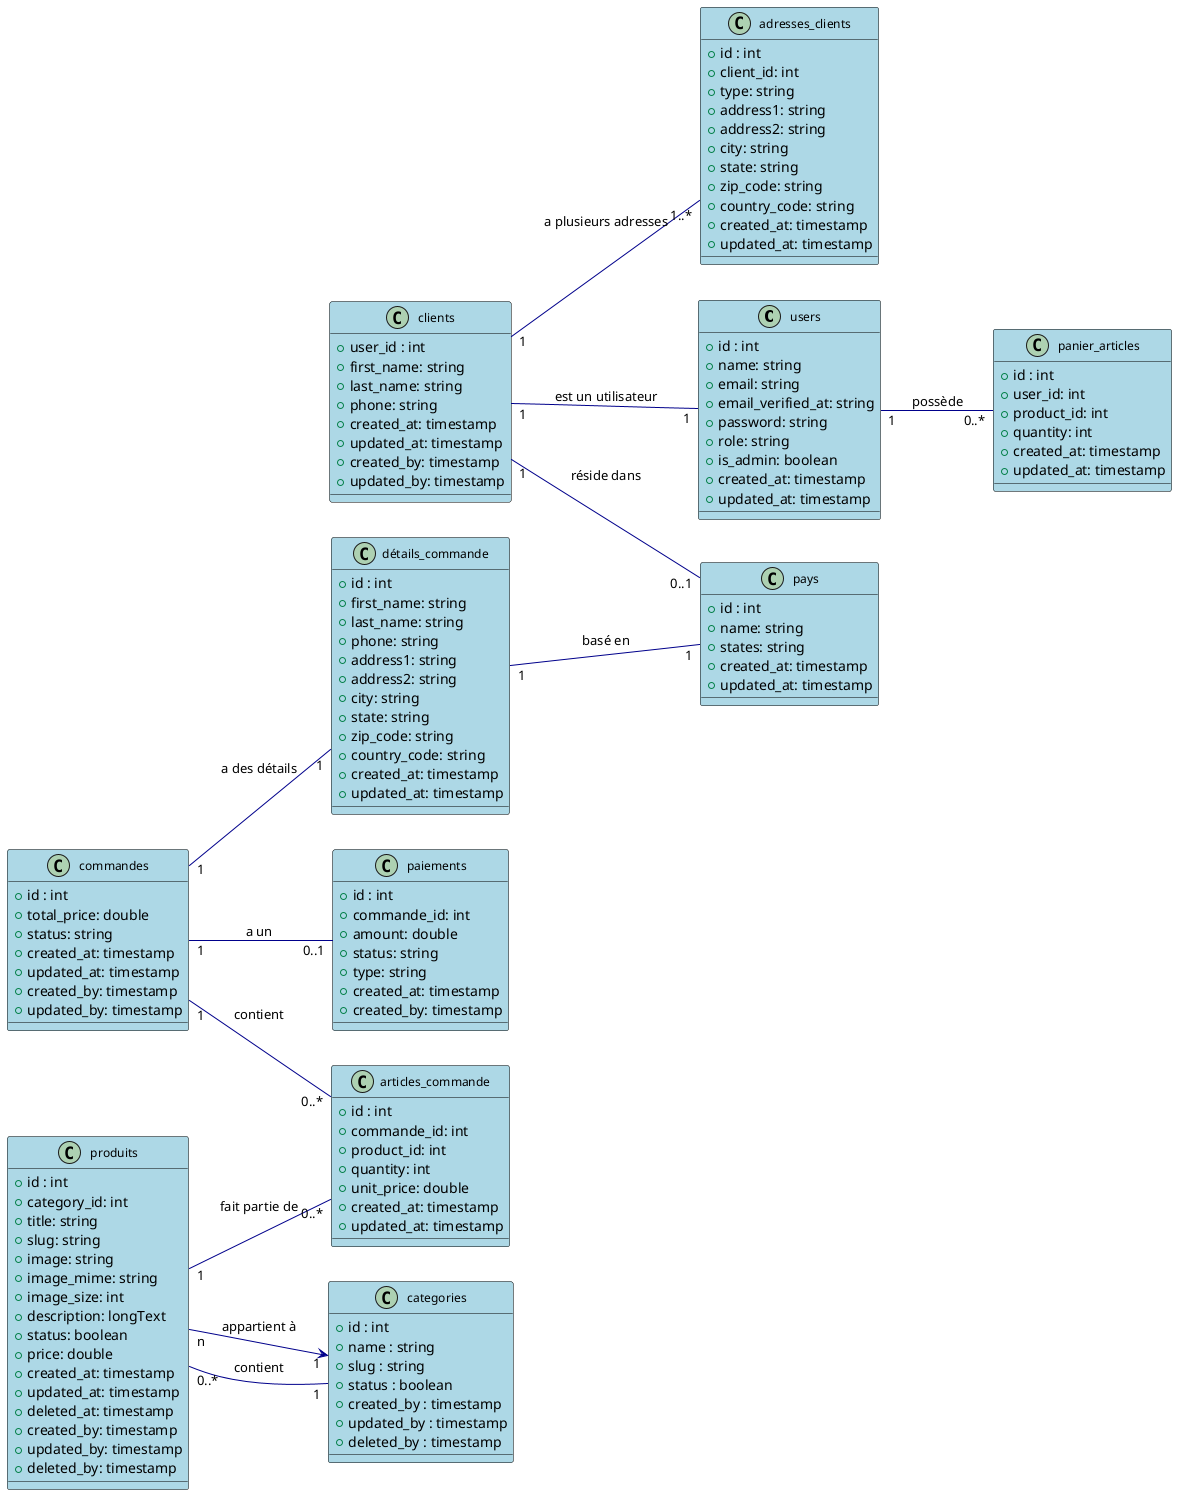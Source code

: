 @startuml

skinparam class {
    BackgroundColor LightBlue
    ArrowColor DarkBlue
    BorderColor Black
    FontSize 12
}

' Organisation visuelle des classes
left to right direction

' Mise en place des classes
class users {
    +id : int
    +name: string
    +email: string
    +email_verified_at: string
    +password: string
    +role: string
    +is_admin: boolean
    +created_at: timestamp
    +updated_at: timestamp
}

class clients {
    +user_id : int
    +first_name: string
    +last_name: string
    +phone: string
    +created_at: timestamp
    +updated_at: timestamp
    +created_by: timestamp
    +updated_by: timestamp
}

class adresses_clients {
    +id : int
    +client_id: int
    +type: string
    +address1: string
    +address2: string
    +city: string
    +state: string
    +zip_code: string
    +country_code: string
    +created_at: timestamp
    +updated_at: timestamp
}

class commandes {
    +id : int
    +total_price: double
    +status: string
    +created_at: timestamp
    +updated_at: timestamp
    +created_by: timestamp
    +updated_by: timestamp
}

class articles_commande {
    +id : int
    +commande_id: int
    +product_id: int
    +quantity: int
    +unit_price: double
    +created_at: timestamp
    +updated_at: timestamp
}

class détails_commande {
    +id : int
    +first_name: string
    +last_name: string
    +phone: string
    +address1: string
    +address2: string
    +city: string
    +state: string
    +zip_code: string
    +country_code: string
    +created_at: timestamp
    +updated_at: timestamp
}

class produits {
    +id : int
    +category_id: int
    +title: string
    +slug: string
    +image: string
    +image_mime: string
    +image_size: int
    +description: longText
    +status: boolean
    +price: double
    +created_at: timestamp
    +updated_at: timestamp
    +deleted_at: timestamp
    +created_by: timestamp
    +updated_by: timestamp
    +deleted_by: timestamp
}

class paiements {
    +id : int
    +commande_id: int
    +amount: double
    +status: string
    +type: string
    +created_at: timestamp
    +created_by: timestamp
}

class categories {
    +id : int
    +name : string
    +slug : string
    +status : boolean
    +created_by : timestamp
    +updated_by : timestamp
    +deleted_by : timestamp
}

class panier_articles {
    +id : int
    +user_id: int
    +product_id: int
    +quantity: int
    +created_at: timestamp
    +updated_at: timestamp
}

class pays {
    +id : int
    +name: string
    +states: string
    +created_at: timestamp
    +updated_at: timestamp
}

' Relations entre les classes
clients "1" -- "1" users : "est un utilisateur"
clients "1" -- "1..*" adresses_clients : "a plusieurs adresses"
clients "1" -- "0..1" pays : "réside dans"

commandes "1" -- "0..*" articles_commande : "contient"
commandes "1" -- "1" détails_commande : "a des détails"
commandes "1" -- "0..1" paiements : "a un"

produits "1" -- "0..*" articles_commande : "fait partie de"
produits "n" --> "1" categories : "appartient à"
categories "1" -- "0..*" produits : "contient"

users "1" -- "0..*" panier_articles : "possède"
détails_commande "1" -- "1" pays : "basé en"

@enduml

